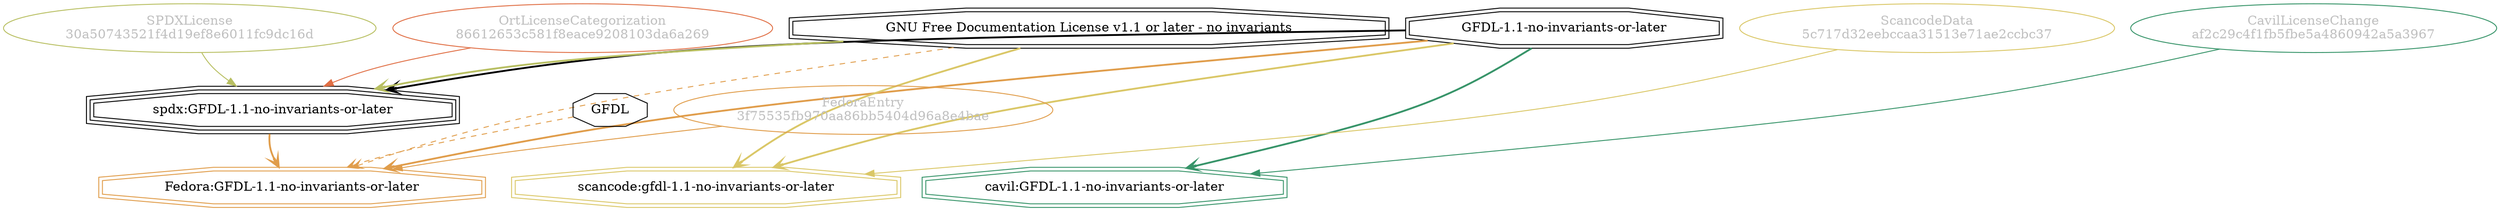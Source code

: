 strict digraph {
    node [shape=box];
    graph [splines=curved];
    1779 [label="SPDXLicense\n30a50743521f4d19ef8e6011fc9dc16d"
         ,fontcolor=gray
         ,color="#b8bf62"
         ,fillcolor="beige;1"
         ,shape=ellipse];
    1780 [label="spdx:GFDL-1.1-no-invariants-or-later"
         ,shape=tripleoctagon];
    1781 [label="GFDL-1.1-no-invariants-or-later"
         ,shape=doubleoctagon];
    1782 [label="GNU Free Documentation License v1.1 or later - no invariants"
         ,shape=doubleoctagon];
    6395 [label=GFDL,shape=octagon];
    6400 [label="FedoraEntry\n3f75535fb970aa86bb5404d96a8e4bae"
         ,fontcolor=gray
         ,color="#e09d4b"
         ,fillcolor="beige;1"
         ,shape=ellipse];
    6401 [label="Fedora:GFDL-1.1-no-invariants-or-later"
         ,color="#e09d4b"
         ,shape=doubleoctagon];
    15881 [label="ScancodeData\n5c717d32eebccaa31513e71ae2ccbc37"
          ,fontcolor=gray
          ,color="#dac767"
          ,fillcolor="beige;1"
          ,shape=ellipse];
    15882 [label="scancode:gfdl-1.1-no-invariants-or-later"
          ,color="#dac767"
          ,shape=doubleoctagon];
    28696 [label="OrtLicenseCategorization\n86612653c581f8eace9208103da6a269"
          ,fontcolor=gray
          ,color="#e06f45"
          ,fillcolor="beige;1"
          ,shape=ellipse];
    36826 [label="CavilLicenseChange\naf2c29c4f1fb5fbe5a4860942a5a3967"
          ,fontcolor=gray
          ,color="#379469"
          ,fillcolor="beige;1"
          ,shape=ellipse];
    36827 [label="cavil:GFDL-1.1-no-invariants-or-later"
          ,color="#379469"
          ,shape=doubleoctagon];
    1779 -> 1780 [weight=0.5
                 ,color="#b8bf62"];
    1780 -> 6401 [style=bold
                 ,arrowhead=vee
                 ,weight=0.7
                 ,color="#e09d4b"];
    1781 -> 1780 [style=bold
                 ,arrowhead=vee
                 ,weight=0.7];
    1781 -> 6401 [style=bold
                 ,arrowhead=vee
                 ,weight=0.7
                 ,color="#e09d4b"];
    1781 -> 15882 [style=bold
                  ,arrowhead=vee
                  ,weight=0.7
                  ,color="#dac767"];
    1781 -> 36827 [style=bold
                  ,arrowhead=vee
                  ,weight=0.7
                  ,color="#379469"];
    1781 -> 36827 [style=bold
                  ,arrowhead=vee
                  ,weight=0.7
                  ,color="#379469"];
    1782 -> 1780 [style=bold
                 ,arrowhead=vee
                 ,weight=0.7
                 ,color="#b8bf62"];
    1782 -> 6401 [style=dashed
                 ,arrowhead=vee
                 ,weight=0.5
                 ,color="#e09d4b"];
    1782 -> 15882 [style=bold
                  ,arrowhead=vee
                  ,weight=0.7
                  ,color="#dac767"];
    6395 -> 6401 [style=dashed
                 ,arrowhead=vee
                 ,weight=0.5
                 ,color="#e09d4b"];
    6400 -> 6401 [weight=0.5
                 ,color="#e09d4b"];
    15881 -> 15882 [weight=0.5
                   ,color="#dac767"];
    28696 -> 1780 [weight=0.5
                  ,color="#e06f45"];
    36826 -> 36827 [weight=0.5
                   ,color="#379469"];
}

